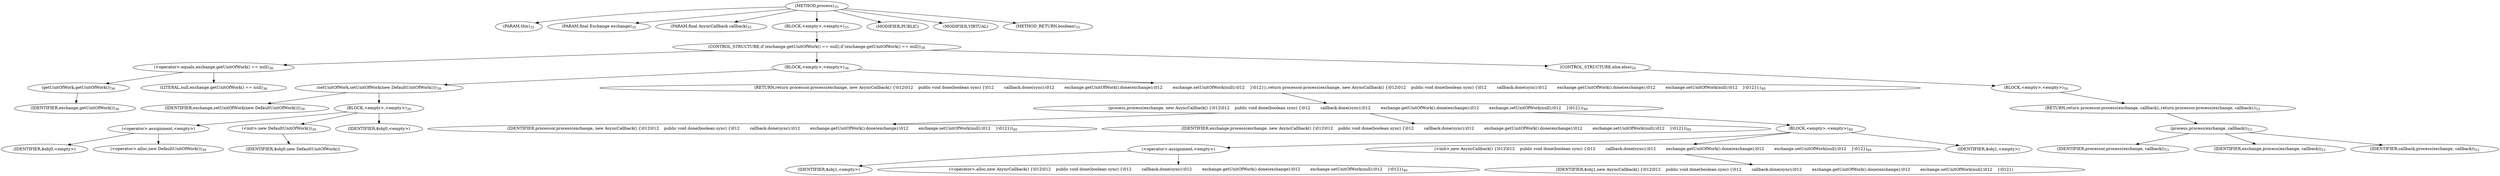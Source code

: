 digraph "process" {  
"16" [label = <(METHOD,process)<SUB>35</SUB>> ]
"17" [label = <(PARAM,this)<SUB>35</SUB>> ]
"18" [label = <(PARAM,final Exchange exchange)<SUB>35</SUB>> ]
"19" [label = <(PARAM,final AsyncCallback callback)<SUB>35</SUB>> ]
"20" [label = <(BLOCK,&lt;empty&gt;,&lt;empty&gt;)<SUB>35</SUB>> ]
"21" [label = <(CONTROL_STRUCTURE,if (exchange.getUnitOfWork() == null),if (exchange.getUnitOfWork() == null))<SUB>36</SUB>> ]
"22" [label = <(&lt;operator&gt;.equals,exchange.getUnitOfWork() == null)<SUB>36</SUB>> ]
"23" [label = <(getUnitOfWork,getUnitOfWork())<SUB>36</SUB>> ]
"24" [label = <(IDENTIFIER,exchange,getUnitOfWork())<SUB>36</SUB>> ]
"25" [label = <(LITERAL,null,exchange.getUnitOfWork() == null)<SUB>36</SUB>> ]
"26" [label = <(BLOCK,&lt;empty&gt;,&lt;empty&gt;)<SUB>36</SUB>> ]
"27" [label = <(setUnitOfWork,setUnitOfWork(new DefaultUnitOfWork()))<SUB>39</SUB>> ]
"28" [label = <(IDENTIFIER,exchange,setUnitOfWork(new DefaultUnitOfWork()))<SUB>39</SUB>> ]
"29" [label = <(BLOCK,&lt;empty&gt;,&lt;empty&gt;)<SUB>39</SUB>> ]
"30" [label = <(&lt;operator&gt;.assignment,&lt;empty&gt;)> ]
"31" [label = <(IDENTIFIER,$obj0,&lt;empty&gt;)> ]
"32" [label = <(&lt;operator&gt;.alloc,new DefaultUnitOfWork())<SUB>39</SUB>> ]
"33" [label = <(&lt;init&gt;,new DefaultUnitOfWork())<SUB>39</SUB>> ]
"34" [label = <(IDENTIFIER,$obj0,new DefaultUnitOfWork())> ]
"35" [label = <(IDENTIFIER,$obj0,&lt;empty&gt;)> ]
"36" [label = <(RETURN,return processor.process(exchange, new AsyncCallback() {\012\012    public void done(boolean sync) {\012        callback.done(sync);\012        exchange.getUnitOfWork().done(exchange);\012        exchange.setUnitOfWork(null);\012    }\012});,return processor.process(exchange, new AsyncCallback() {\012\012    public void done(boolean sync) {\012        callback.done(sync);\012        exchange.getUnitOfWork().done(exchange);\012        exchange.setUnitOfWork(null);\012    }\012});)<SUB>40</SUB>> ]
"37" [label = <(process,process(exchange, new AsyncCallback() {\012\012    public void done(boolean sync) {\012        callback.done(sync);\012        exchange.getUnitOfWork().done(exchange);\012        exchange.setUnitOfWork(null);\012    }\012}))<SUB>40</SUB>> ]
"38" [label = <(IDENTIFIER,processor,process(exchange, new AsyncCallback() {\012\012    public void done(boolean sync) {\012        callback.done(sync);\012        exchange.getUnitOfWork().done(exchange);\012        exchange.setUnitOfWork(null);\012    }\012}))<SUB>40</SUB>> ]
"39" [label = <(IDENTIFIER,exchange,process(exchange, new AsyncCallback() {\012\012    public void done(boolean sync) {\012        callback.done(sync);\012        exchange.getUnitOfWork().done(exchange);\012        exchange.setUnitOfWork(null);\012    }\012}))<SUB>40</SUB>> ]
"40" [label = <(BLOCK,&lt;empty&gt;,&lt;empty&gt;)<SUB>40</SUB>> ]
"41" [label = <(&lt;operator&gt;.assignment,&lt;empty&gt;)> ]
"42" [label = <(IDENTIFIER,$obj1,&lt;empty&gt;)> ]
"43" [label = <(&lt;operator&gt;.alloc,new AsyncCallback() {\012\012    public void done(boolean sync) {\012        callback.done(sync);\012        exchange.getUnitOfWork().done(exchange);\012        exchange.setUnitOfWork(null);\012    }\012})<SUB>40</SUB>> ]
"44" [label = <(&lt;init&gt;,new AsyncCallback() {\012\012    public void done(boolean sync) {\012        callback.done(sync);\012        exchange.getUnitOfWork().done(exchange);\012        exchange.setUnitOfWork(null);\012    }\012})<SUB>40</SUB>> ]
"45" [label = <(IDENTIFIER,$obj1,new AsyncCallback() {\012\012    public void done(boolean sync) {\012        callback.done(sync);\012        exchange.getUnitOfWork().done(exchange);\012        exchange.setUnitOfWork(null);\012    }\012})> ]
"46" [label = <(IDENTIFIER,$obj1,&lt;empty&gt;)> ]
"47" [label = <(CONTROL_STRUCTURE,else,else)<SUB>50</SUB>> ]
"48" [label = <(BLOCK,&lt;empty&gt;,&lt;empty&gt;)<SUB>50</SUB>> ]
"49" [label = <(RETURN,return processor.process(exchange, callback);,return processor.process(exchange, callback);)<SUB>53</SUB>> ]
"50" [label = <(process,process(exchange, callback))<SUB>53</SUB>> ]
"51" [label = <(IDENTIFIER,processor,process(exchange, callback))<SUB>53</SUB>> ]
"52" [label = <(IDENTIFIER,exchange,process(exchange, callback))<SUB>53</SUB>> ]
"53" [label = <(IDENTIFIER,callback,process(exchange, callback))<SUB>53</SUB>> ]
"54" [label = <(MODIFIER,PUBLIC)> ]
"55" [label = <(MODIFIER,VIRTUAL)> ]
"56" [label = <(METHOD_RETURN,boolean)<SUB>35</SUB>> ]
  "16" -> "17" 
  "16" -> "18" 
  "16" -> "19" 
  "16" -> "20" 
  "16" -> "54" 
  "16" -> "55" 
  "16" -> "56" 
  "20" -> "21" 
  "21" -> "22" 
  "21" -> "26" 
  "21" -> "47" 
  "22" -> "23" 
  "22" -> "25" 
  "23" -> "24" 
  "26" -> "27" 
  "26" -> "36" 
  "27" -> "28" 
  "27" -> "29" 
  "29" -> "30" 
  "29" -> "33" 
  "29" -> "35" 
  "30" -> "31" 
  "30" -> "32" 
  "33" -> "34" 
  "36" -> "37" 
  "37" -> "38" 
  "37" -> "39" 
  "37" -> "40" 
  "40" -> "41" 
  "40" -> "44" 
  "40" -> "46" 
  "41" -> "42" 
  "41" -> "43" 
  "44" -> "45" 
  "47" -> "48" 
  "48" -> "49" 
  "49" -> "50" 
  "50" -> "51" 
  "50" -> "52" 
  "50" -> "53" 
}
